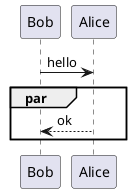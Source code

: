 {
  "sha1": "f0enqac2ub8kuzf2gvvpe85tw05tx6e",
  "insertion": {
    "when": "2024-06-01T09:03:05.339Z",
    "user": "plantuml@gmail.com"
  }
}
@startuml
Bob -> Alice : hello

par
Alice --> Bob : ok
end

@enduml

